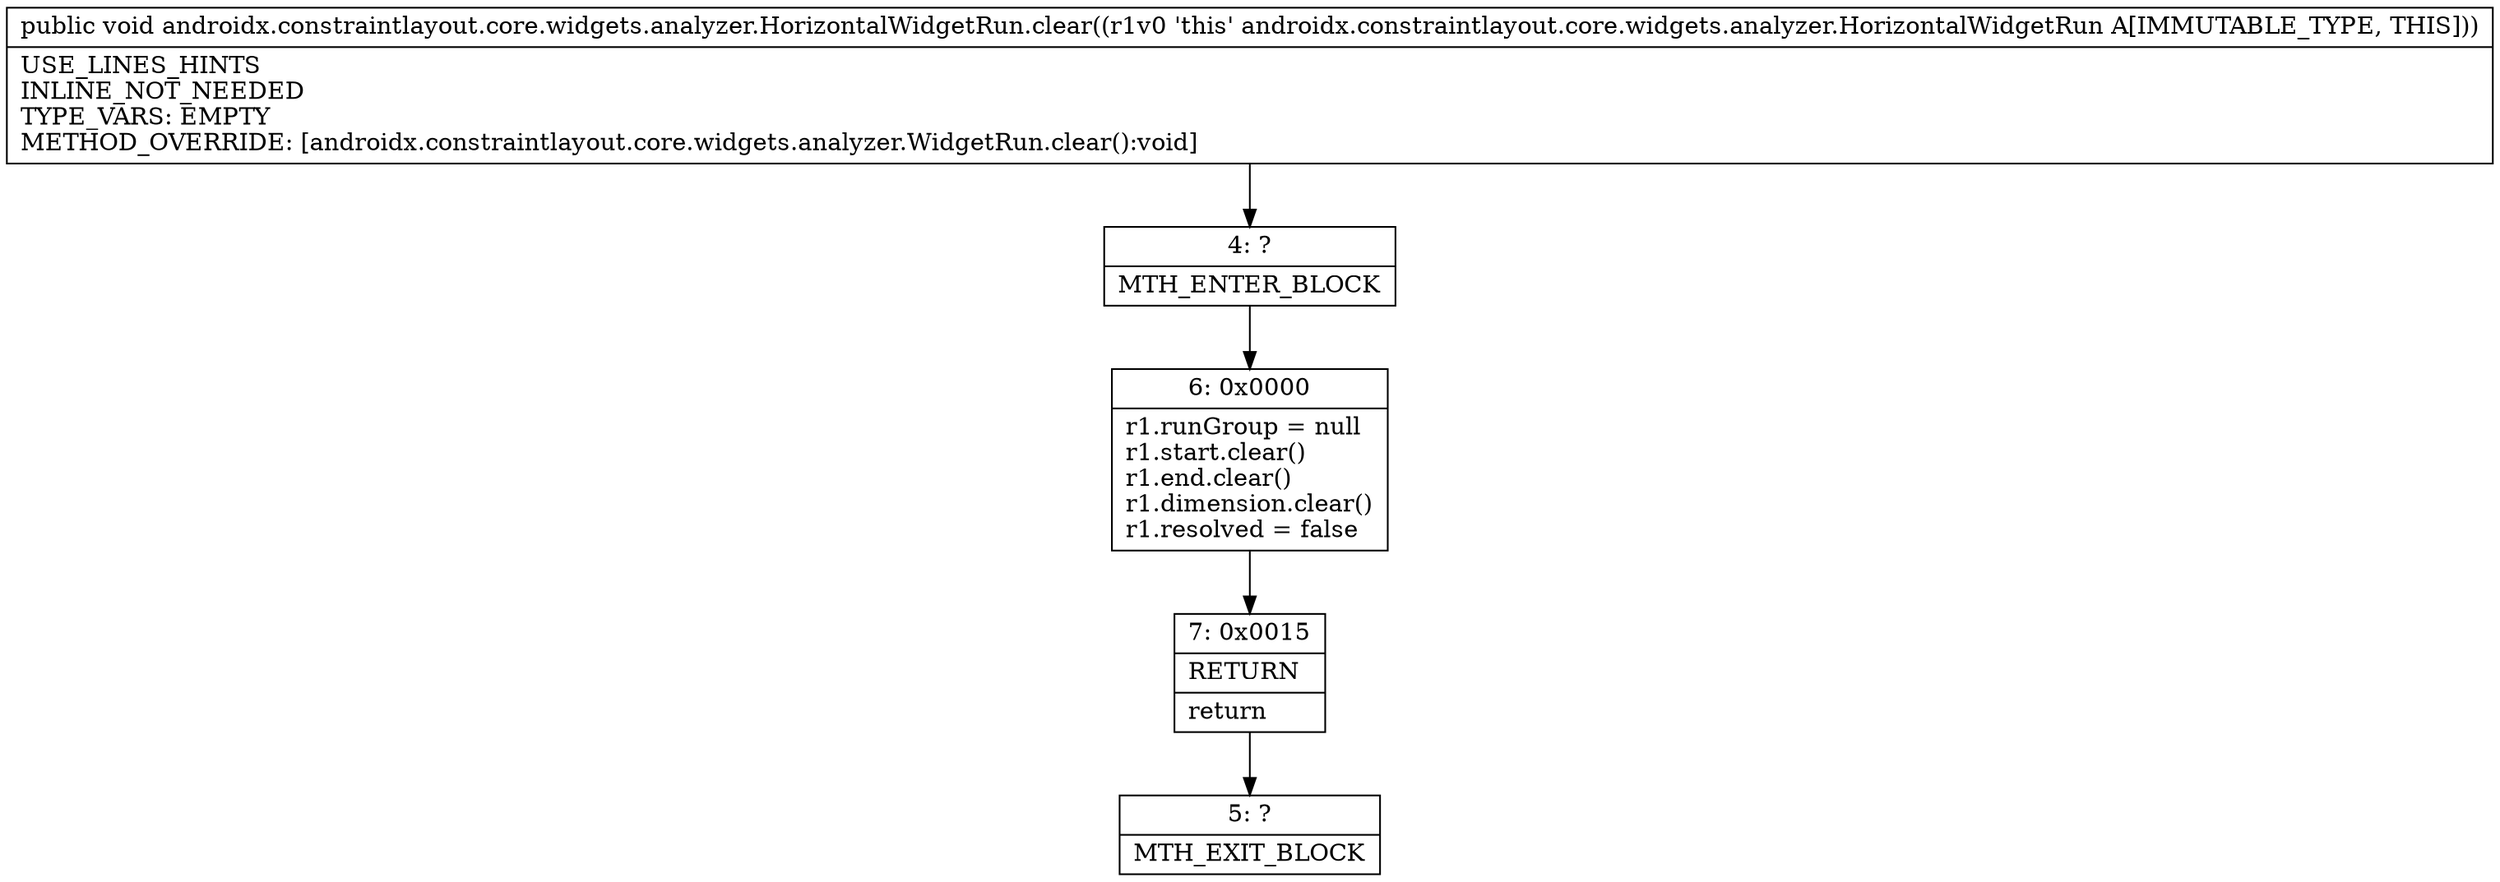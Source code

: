 digraph "CFG forandroidx.constraintlayout.core.widgets.analyzer.HorizontalWidgetRun.clear()V" {
Node_4 [shape=record,label="{4\:\ ?|MTH_ENTER_BLOCK\l}"];
Node_6 [shape=record,label="{6\:\ 0x0000|r1.runGroup = null\lr1.start.clear()\lr1.end.clear()\lr1.dimension.clear()\lr1.resolved = false\l}"];
Node_7 [shape=record,label="{7\:\ 0x0015|RETURN\l|return\l}"];
Node_5 [shape=record,label="{5\:\ ?|MTH_EXIT_BLOCK\l}"];
MethodNode[shape=record,label="{public void androidx.constraintlayout.core.widgets.analyzer.HorizontalWidgetRun.clear((r1v0 'this' androidx.constraintlayout.core.widgets.analyzer.HorizontalWidgetRun A[IMMUTABLE_TYPE, THIS]))  | USE_LINES_HINTS\lINLINE_NOT_NEEDED\lTYPE_VARS: EMPTY\lMETHOD_OVERRIDE: [androidx.constraintlayout.core.widgets.analyzer.WidgetRun.clear():void]\l}"];
MethodNode -> Node_4;Node_4 -> Node_6;
Node_6 -> Node_7;
Node_7 -> Node_5;
}

